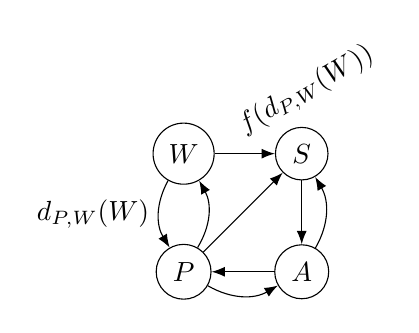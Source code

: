 \begin{tikzpicture}[%
  -Latex,
  player/.style={circle,draw},
  node distance=1.5cm
  ]
  \node[player] (W) {$W$};
  \node[player] (P) [below of=W] {$P$};
  \node[player] (S) [right of=W] {$S$};
  \node[player] (A) [below of=S] {$A$};

  \path
  (P) edge node {} (S)
  (P) edge [bend right] node {} (W)
  (W) edge [bend right] node [left] {$d_{P,W}(W)$} (P)
  (W) edge node [anchor=south west,rotate=30] {$f(d_{P,W}(W))$} (S) ;

  \path
  (P) edge [bend right] node {} (A)
  (A) edge node {} (P)
  (S) edge node {} (A)
  (A) edge [bend right] node {} (S) ;
\end{tikzpicture}
